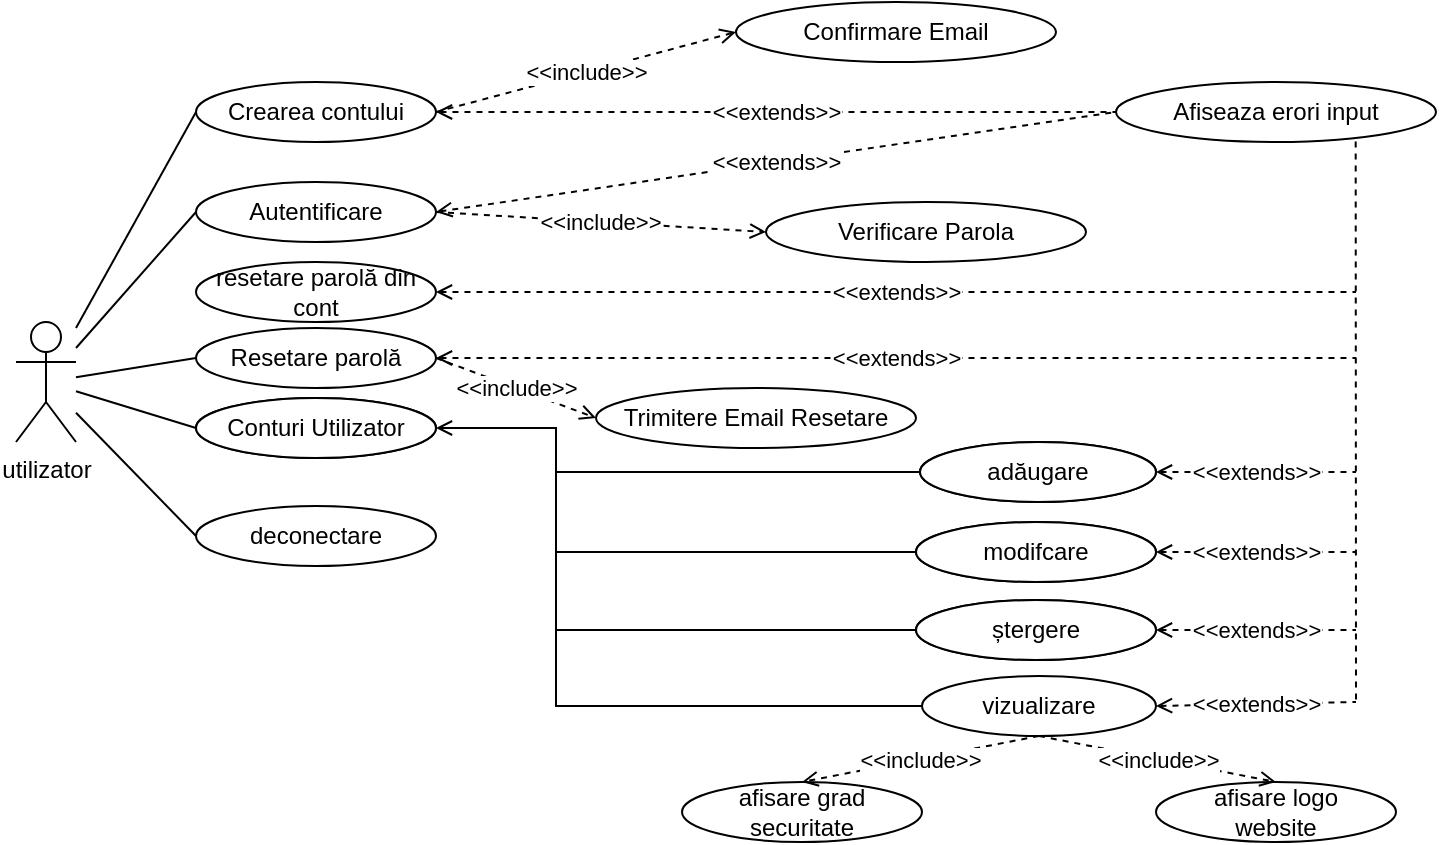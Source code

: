 <mxfile version="20.7.4" type="device"><diagram id="KZlKlUmjMlBWdqCBb8wk" name="Page-1"><mxGraphModel dx="875" dy="451" grid="1" gridSize="10" guides="1" tooltips="1" connect="1" arrows="1" fold="1" page="1" pageScale="1" pageWidth="850" pageHeight="1100" math="0" shadow="0"><root><mxCell id="0"/><mxCell id="1" parent="0"/><mxCell id="zO9yk4Lfzo-ACmGfXxEg-4" value="utilizator" style="shape=umlActor;verticalLabelPosition=bottom;verticalAlign=top;html=1;outlineConnect=0;" parent="1" vertex="1"><mxGeometry x="50" y="160" width="30" height="60" as="geometry"/></mxCell><mxCell id="zO9yk4Lfzo-ACmGfXxEg-13" value="Conturi Utilizator" style="ellipse;whiteSpace=wrap;html=1;" parent="1" vertex="1"><mxGeometry x="140" y="198" width="120" height="30" as="geometry"/></mxCell><mxCell id="zO9yk4Lfzo-ACmGfXxEg-14" value="resetare parolă din cont" style="ellipse;whiteSpace=wrap;html=1;" parent="1" vertex="1"><mxGeometry x="140" y="130" width="120" height="30" as="geometry"/></mxCell><mxCell id="4GBSVD-7gyEq-FAkXlZg-2" value="Resetare parolă" style="ellipse;whiteSpace=wrap;html=1;" parent="1" vertex="1"><mxGeometry x="140" y="163" width="120" height="30" as="geometry"/></mxCell><mxCell id="4GBSVD-7gyEq-FAkXlZg-3" value="Afiseaza erori input" style="ellipse;whiteSpace=wrap;html=1;" parent="1" vertex="1"><mxGeometry x="600" y="40" width="160" height="30" as="geometry"/></mxCell><mxCell id="4GBSVD-7gyEq-FAkXlZg-4" value="deconectare" style="ellipse;whiteSpace=wrap;html=1;" parent="1" vertex="1"><mxGeometry x="140" y="252" width="120" height="30" as="geometry"/></mxCell><mxCell id="4GBSVD-7gyEq-FAkXlZg-5" value="modifcare" style="ellipse;whiteSpace=wrap;html=1;" parent="1" vertex="1"><mxGeometry x="500" y="260" width="120" height="30" as="geometry"/></mxCell><mxCell id="4GBSVD-7gyEq-FAkXlZg-6" value="Crearea contului" style="ellipse;whiteSpace=wrap;html=1;" parent="1" vertex="1"><mxGeometry x="140" y="40" width="120" height="30" as="geometry"/></mxCell><mxCell id="4GBSVD-7gyEq-FAkXlZg-7" value="ștergere" style="ellipse;whiteSpace=wrap;html=1;" parent="1" vertex="1"><mxGeometry x="500" y="299" width="120" height="30" as="geometry"/></mxCell><mxCell id="4GBSVD-7gyEq-FAkXlZg-8" value="vizualizare" style="ellipse;whiteSpace=wrap;html=1;" parent="1" vertex="1"><mxGeometry x="503" y="337" width="117" height="30" as="geometry"/></mxCell><mxCell id="4GBSVD-7gyEq-FAkXlZg-9" value="adăugare" style="ellipse;whiteSpace=wrap;html=1;" parent="1" vertex="1"><mxGeometry x="502" y="220" width="118" height="30" as="geometry"/></mxCell><mxCell id="gF73biewx5C53NFp4FW8-1" value="" style="endArrow=none;html=1;rounded=0;entryX=0;entryY=0.5;entryDx=0;entryDy=0;" edge="1" parent="1" source="zO9yk4Lfzo-ACmGfXxEg-4" target="4GBSVD-7gyEq-FAkXlZg-6"><mxGeometry width="50" height="50" relative="1" as="geometry"><mxPoint x="350" y="170" as="sourcePoint"/><mxPoint x="400" y="120" as="targetPoint"/></mxGeometry></mxCell><mxCell id="gF73biewx5C53NFp4FW8-2" value="&amp;lt;&amp;lt;include&amp;gt;&amp;gt;" style="endArrow=open;dashed=1;html=1;rounded=0;exitX=1;exitY=0.5;exitDx=0;exitDy=0;endFill=0;entryX=0;entryY=0.5;entryDx=0;entryDy=0;" edge="1" parent="1" source="4GBSVD-7gyEq-FAkXlZg-6" target="gF73biewx5C53NFp4FW8-3"><mxGeometry width="50" height="50" relative="1" as="geometry"><mxPoint x="350" y="170" as="sourcePoint"/><mxPoint x="410" y="20" as="targetPoint"/><Array as="points"/></mxGeometry></mxCell><mxCell id="gF73biewx5C53NFp4FW8-3" value="Confirmare Email" style="ellipse;whiteSpace=wrap;html=1;" vertex="1" parent="1"><mxGeometry x="410" width="160" height="30" as="geometry"/></mxCell><mxCell id="gF73biewx5C53NFp4FW8-4" value="&amp;lt;&amp;lt;extends&amp;gt;&amp;gt;" style="endArrow=none;dashed=1;html=1;rounded=0;exitX=1;exitY=0.5;exitDx=0;exitDy=0;endFill=0;entryX=0;entryY=0.5;entryDx=0;entryDy=0;startArrow=open;startFill=0;" edge="1" parent="1" source="4GBSVD-7gyEq-FAkXlZg-6" target="4GBSVD-7gyEq-FAkXlZg-3"><mxGeometry width="50" height="50" relative="1" as="geometry"><mxPoint x="310" y="65.0" as="sourcePoint"/><mxPoint x="420" y="55" as="targetPoint"/><Array as="points"/></mxGeometry></mxCell><mxCell id="gF73biewx5C53NFp4FW8-5" value="" style="endArrow=none;html=1;rounded=0;entryX=0;entryY=0.5;entryDx=0;entryDy=0;" edge="1" parent="1" source="zO9yk4Lfzo-ACmGfXxEg-4" target="4GBSVD-7gyEq-FAkXlZg-2"><mxGeometry width="50" height="50" relative="1" as="geometry"><mxPoint x="90" y="173" as="sourcePoint"/><mxPoint x="150" y="65.0" as="targetPoint"/></mxGeometry></mxCell><mxCell id="gF73biewx5C53NFp4FW8-6" value="&amp;lt;&amp;lt;include&amp;gt;&amp;gt;" style="endArrow=open;dashed=1;html=1;rounded=0;exitX=1;exitY=0.5;exitDx=0;exitDy=0;endFill=0;entryX=0;entryY=0.5;entryDx=0;entryDy=0;" edge="1" parent="1" target="gF73biewx5C53NFp4FW8-7" source="4GBSVD-7gyEq-FAkXlZg-2"><mxGeometry width="50" height="50" relative="1" as="geometry"><mxPoint x="287.5" y="103.0" as="sourcePoint"/><mxPoint x="412.5" y="123" as="targetPoint"/><Array as="points"/></mxGeometry></mxCell><mxCell id="gF73biewx5C53NFp4FW8-7" value="Trimitere Email Resetare" style="ellipse;whiteSpace=wrap;html=1;" vertex="1" parent="1"><mxGeometry x="340" y="193" width="160" height="30" as="geometry"/></mxCell><mxCell id="gF73biewx5C53NFp4FW8-9" value="Autentificare" style="ellipse;whiteSpace=wrap;html=1;" vertex="1" parent="1"><mxGeometry x="140" y="90" width="120" height="30" as="geometry"/></mxCell><mxCell id="gF73biewx5C53NFp4FW8-10" value="" style="endArrow=none;html=1;rounded=0;entryX=0;entryY=0.5;entryDx=0;entryDy=0;" edge="1" parent="1" source="zO9yk4Lfzo-ACmGfXxEg-4" target="gF73biewx5C53NFp4FW8-9"><mxGeometry width="50" height="50" relative="1" as="geometry"><mxPoint x="90" y="180" as="sourcePoint"/><mxPoint x="150" y="165" as="targetPoint"/></mxGeometry></mxCell><mxCell id="gF73biewx5C53NFp4FW8-13" value="&amp;lt;&amp;lt;include&amp;gt;&amp;gt;" style="endArrow=open;dashed=1;html=1;rounded=0;exitX=1;exitY=0.5;exitDx=0;exitDy=0;endFill=0;entryX=0;entryY=0.5;entryDx=0;entryDy=0;" edge="1" parent="1" target="gF73biewx5C53NFp4FW8-14" source="gF73biewx5C53NFp4FW8-9"><mxGeometry width="50" height="50" relative="1" as="geometry"><mxPoint x="287.5" y="97.5" as="sourcePoint"/><mxPoint x="407.5" y="90" as="targetPoint"/><Array as="points"/></mxGeometry></mxCell><mxCell id="gF73biewx5C53NFp4FW8-14" value="Verificare Parola" style="ellipse;whiteSpace=wrap;html=1;" vertex="1" parent="1"><mxGeometry x="425" y="100" width="160" height="30" as="geometry"/></mxCell><mxCell id="gF73biewx5C53NFp4FW8-17" value="" style="endArrow=none;html=1;rounded=0;entryX=0;entryY=0.5;entryDx=0;entryDy=0;" edge="1" parent="1" source="zO9yk4Lfzo-ACmGfXxEg-4" target="zO9yk4Lfzo-ACmGfXxEg-13"><mxGeometry width="50" height="50" relative="1" as="geometry"><mxPoint x="90" y="193" as="sourcePoint"/><mxPoint x="150" y="165" as="targetPoint"/></mxGeometry></mxCell><mxCell id="gF73biewx5C53NFp4FW8-20" value="&amp;lt;&amp;lt;extends&amp;gt;&amp;gt;" style="endArrow=none;dashed=1;html=1;rounded=0;exitX=1;exitY=0.5;exitDx=0;exitDy=0;endFill=0;entryX=0;entryY=0.5;entryDx=0;entryDy=0;startArrow=open;startFill=0;" edge="1" parent="1" source="gF73biewx5C53NFp4FW8-9" target="4GBSVD-7gyEq-FAkXlZg-3"><mxGeometry width="50" height="50" relative="1" as="geometry"><mxPoint x="270" y="65.0" as="sourcePoint"/><mxPoint x="417.5" y="65.0" as="targetPoint"/><Array as="points"/></mxGeometry></mxCell><mxCell id="gF73biewx5C53NFp4FW8-26" value="&amp;lt;&amp;lt;extends&amp;gt;&amp;gt;" style="endArrow=none;dashed=1;html=1;rounded=0;exitX=1;exitY=0.5;exitDx=0;exitDy=0;endFill=0;startArrow=open;startFill=0;" edge="1" parent="1" source="4GBSVD-7gyEq-FAkXlZg-5"><mxGeometry width="50" height="50" relative="1" as="geometry"><mxPoint x="672.0" y="245" as="sourcePoint"/><mxPoint x="720" y="275" as="targetPoint"/><Array as="points"/></mxGeometry></mxCell><mxCell id="gF73biewx5C53NFp4FW8-27" value="&amp;lt;&amp;lt;extends&amp;gt;&amp;gt;" style="endArrow=none;dashed=1;html=1;rounded=0;exitX=1;exitY=0.5;exitDx=0;exitDy=0;endFill=0;startArrow=open;startFill=0;" edge="1" parent="1" source="4GBSVD-7gyEq-FAkXlZg-7"><mxGeometry width="50" height="50" relative="1" as="geometry"><mxPoint x="670" y="285" as="sourcePoint"/><mxPoint x="720" y="314" as="targetPoint"/><Array as="points"/></mxGeometry></mxCell><mxCell id="gF73biewx5C53NFp4FW8-28" value="&amp;lt;&amp;lt;extends&amp;gt;&amp;gt;" style="endArrow=none;dashed=1;html=1;rounded=0;exitX=1;exitY=0.5;exitDx=0;exitDy=0;endFill=0;startArrow=open;startFill=0;" edge="1" parent="1" source="4GBSVD-7gyEq-FAkXlZg-8"><mxGeometry width="50" height="50" relative="1" as="geometry"><mxPoint x="630" y="324" as="sourcePoint"/><mxPoint x="720" y="350" as="targetPoint"/><Array as="points"/></mxGeometry></mxCell><mxCell id="gF73biewx5C53NFp4FW8-29" value="&amp;lt;&amp;lt;extends&amp;gt;&amp;gt;" style="endArrow=none;dashed=1;html=1;rounded=0;exitX=1;exitY=0.5;exitDx=0;exitDy=0;endFill=0;startArrow=open;startFill=0;" edge="1" parent="1" source="4GBSVD-7gyEq-FAkXlZg-9"><mxGeometry width="50" height="50" relative="1" as="geometry"><mxPoint x="630" y="285" as="sourcePoint"/><mxPoint x="720" y="235" as="targetPoint"/><Array as="points"/></mxGeometry></mxCell><mxCell id="gF73biewx5C53NFp4FW8-30" value="" style="endArrow=none;dashed=1;html=1;rounded=0;exitX=0.749;exitY=0.992;exitDx=0;exitDy=0;endFill=0;startArrow=none;startFill=0;exitPerimeter=0;" edge="1" parent="1" source="4GBSVD-7gyEq-FAkXlZg-3"><mxGeometry width="50" height="50" relative="1" as="geometry"><mxPoint x="630.0" y="175" as="sourcePoint"/><mxPoint x="720" y="350" as="targetPoint"/><Array as="points"/></mxGeometry></mxCell><mxCell id="gF73biewx5C53NFp4FW8-31" value="Conturi Utilizator" style="ellipse;whiteSpace=wrap;html=1;" vertex="1" parent="1"><mxGeometry x="140" y="198" width="120" height="30" as="geometry"/></mxCell><mxCell id="gF73biewx5C53NFp4FW8-32" value="adăugare" style="ellipse;whiteSpace=wrap;html=1;" vertex="1" parent="1"><mxGeometry x="502" y="220" width="118" height="30" as="geometry"/></mxCell><mxCell id="gF73biewx5C53NFp4FW8-33" value="modifcare" style="ellipse;whiteSpace=wrap;html=1;" vertex="1" parent="1"><mxGeometry x="500" y="260" width="120" height="30" as="geometry"/></mxCell><mxCell id="gF73biewx5C53NFp4FW8-34" value="ștergere" style="ellipse;whiteSpace=wrap;html=1;" vertex="1" parent="1"><mxGeometry x="500" y="299" width="120" height="30" as="geometry"/></mxCell><mxCell id="gF73biewx5C53NFp4FW8-36" value="&amp;lt;&amp;lt;extends&amp;gt;&amp;gt;" style="endArrow=none;dashed=1;html=1;rounded=0;exitX=1;exitY=0.5;exitDx=0;exitDy=0;endFill=0;startArrow=open;startFill=0;" edge="1" parent="1" source="zO9yk4Lfzo-ACmGfXxEg-14"><mxGeometry width="50" height="50" relative="1" as="geometry"><mxPoint x="270" y="115" as="sourcePoint"/><mxPoint x="720" y="145" as="targetPoint"/><Array as="points"/></mxGeometry></mxCell><mxCell id="gF73biewx5C53NFp4FW8-37" value="&amp;lt;&amp;lt;extends&amp;gt;&amp;gt;" style="endArrow=none;dashed=1;html=1;rounded=0;exitX=1;exitY=0.5;exitDx=0;exitDy=0;endFill=0;startArrow=open;startFill=0;" edge="1" parent="1" source="4GBSVD-7gyEq-FAkXlZg-2"><mxGeometry width="50" height="50" relative="1" as="geometry"><mxPoint x="270" y="155" as="sourcePoint"/><mxPoint x="720" y="178" as="targetPoint"/><Array as="points"/></mxGeometry></mxCell><mxCell id="gF73biewx5C53NFp4FW8-38" value="" style="endArrow=none;html=1;rounded=0;entryX=0;entryY=0.5;entryDx=0;entryDy=0;" edge="1" parent="1" source="zO9yk4Lfzo-ACmGfXxEg-4" target="4GBSVD-7gyEq-FAkXlZg-4"><mxGeometry width="50" height="50" relative="1" as="geometry"><mxPoint x="90" y="204.6" as="sourcePoint"/><mxPoint x="150" y="223" as="targetPoint"/></mxGeometry></mxCell><mxCell id="gF73biewx5C53NFp4FW8-40" value="afisare grad securitate" style="ellipse;whiteSpace=wrap;html=1;" vertex="1" parent="1"><mxGeometry x="383" y="390" width="120" height="30" as="geometry"/></mxCell><mxCell id="gF73biewx5C53NFp4FW8-42" value="" style="endArrow=none;html=1;rounded=0;entryX=0;entryY=0.5;entryDx=0;entryDy=0;exitX=1;exitY=0.5;exitDx=0;exitDy=0;startArrow=open;startFill=0;" edge="1" parent="1" source="gF73biewx5C53NFp4FW8-31" target="4GBSVD-7gyEq-FAkXlZg-8"><mxGeometry width="50" height="50" relative="1" as="geometry"><mxPoint x="320" y="352" as="sourcePoint"/><mxPoint x="460" y="220" as="targetPoint"/><Array as="points"><mxPoint x="320" y="213"/><mxPoint x="320" y="352"/></Array></mxGeometry></mxCell><mxCell id="gF73biewx5C53NFp4FW8-43" value="" style="endArrow=none;html=1;rounded=0;entryX=0;entryY=0.5;entryDx=0;entryDy=0;" edge="1" parent="1" target="gF73biewx5C53NFp4FW8-34"><mxGeometry width="50" height="50" relative="1" as="geometry"><mxPoint x="320" y="314" as="sourcePoint"/><mxPoint x="513.0" y="328" as="targetPoint"/></mxGeometry></mxCell><mxCell id="gF73biewx5C53NFp4FW8-44" value="" style="endArrow=none;html=1;rounded=0;entryX=0;entryY=0.5;entryDx=0;entryDy=0;" edge="1" parent="1" target="gF73biewx5C53NFp4FW8-33"><mxGeometry width="50" height="50" relative="1" as="geometry"><mxPoint x="320" y="275" as="sourcePoint"/><mxPoint x="523.0" y="372" as="targetPoint"/></mxGeometry></mxCell><mxCell id="gF73biewx5C53NFp4FW8-45" value="" style="endArrow=none;html=1;rounded=0;entryX=0;entryY=0.5;entryDx=0;entryDy=0;" edge="1" parent="1" target="gF73biewx5C53NFp4FW8-32"><mxGeometry width="50" height="50" relative="1" as="geometry"><mxPoint x="320" y="235" as="sourcePoint"/><mxPoint x="533.0" y="382" as="targetPoint"/></mxGeometry></mxCell><mxCell id="gF73biewx5C53NFp4FW8-48" value="&amp;lt;&amp;lt;include&amp;gt;&amp;gt;" style="endArrow=open;dashed=1;html=1;rounded=0;endFill=0;exitX=0.5;exitY=1;exitDx=0;exitDy=0;entryX=0.5;entryY=0;entryDx=0;entryDy=0;" edge="1" parent="1" source="4GBSVD-7gyEq-FAkXlZg-8" target="gF73biewx5C53NFp4FW8-40"><mxGeometry width="50" height="50" relative="1" as="geometry"><mxPoint x="552" y="369" as="sourcePoint"/><mxPoint x="610" y="400" as="targetPoint"/><Array as="points"/></mxGeometry></mxCell><mxCell id="gF73biewx5C53NFp4FW8-49" value="afisare logo&lt;br&gt;website" style="ellipse;whiteSpace=wrap;html=1;" vertex="1" parent="1"><mxGeometry x="620" y="390" width="120" height="30" as="geometry"/></mxCell><mxCell id="gF73biewx5C53NFp4FW8-50" value="&amp;lt;&amp;lt;include&amp;gt;&amp;gt;" style="endArrow=open;dashed=1;html=1;rounded=0;endFill=0;exitX=0.5;exitY=1;exitDx=0;exitDy=0;entryX=0.5;entryY=0;entryDx=0;entryDy=0;" edge="1" parent="1" source="4GBSVD-7gyEq-FAkXlZg-8" target="gF73biewx5C53NFp4FW8-49"><mxGeometry width="50" height="50" relative="1" as="geometry"><mxPoint x="571.5" y="377" as="sourcePoint"/><mxPoint x="453" y="400.0" as="targetPoint"/><Array as="points"/></mxGeometry></mxCell></root></mxGraphModel></diagram></mxfile>
